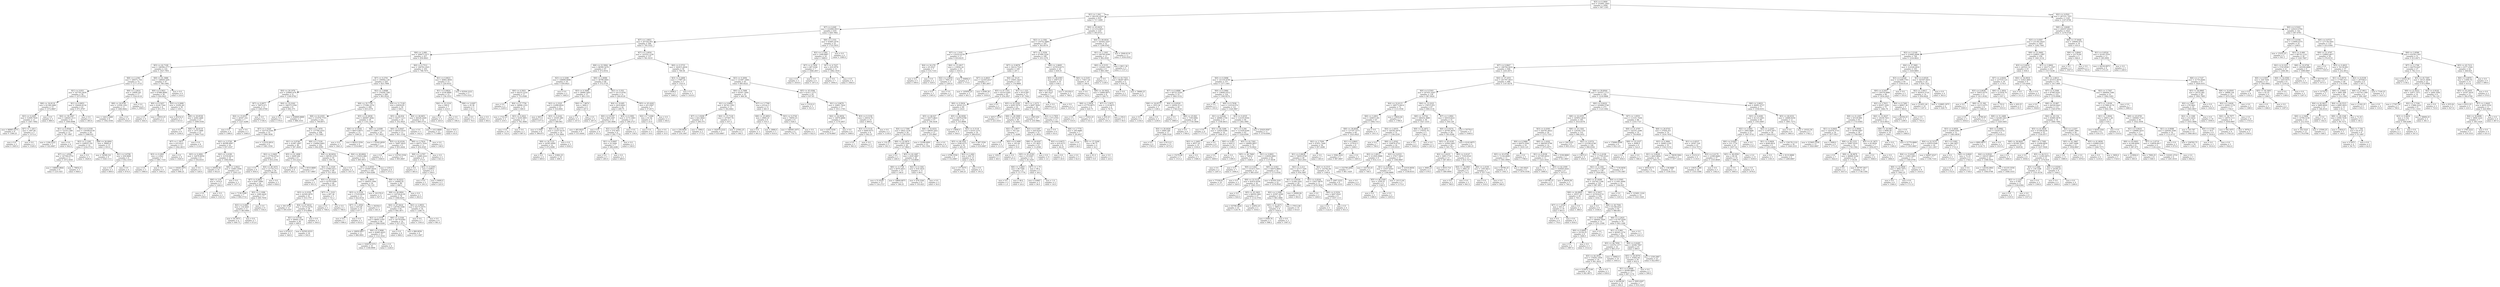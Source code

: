 digraph Tree {
node [shape=box] ;
0 [label="X[3] <= 0.3809\nmse = 332891.2945\nsamples = 2000\nvalue = 997.1305"] ;
1 [label="X[1] <= 1.041\nmse = 262192.4524\nsamples = 835\nvalue = 717.3269"] ;
0 -> 1 [labeldistance=2.5, labelangle=45, headlabel="True"] ;
2 [label="X[7] <= 4.649\nmse = 232966.0915\nsamples = 616\nvalue = 828.7662"] ;
1 -> 2 ;
3 [label="X[7] <= 1.6921\nmse = 207243.951\nsamples = 594\nvalue = 795.5522"] ;
2 -> 3 ;
4 [label="X[6] <= 2.499\nmse = 208473.5571\nsamples = 457\nvalue = 859.8643"] ;
3 -> 4 ;
5 [label="X[5] <= 42.7109\nmse = 196584.2777\nsamples = 122\nvalue = 1027.7951"] ;
4 -> 5 ;
6 [label="X[6] <= 2.2391\nmse = 168371.754\nsamples = 75\nvalue = 1177.3733"] ;
5 -> 6 ;
7 [label="X[1] <= 0.833\nmse = 167793.3639\nsamples = 58\nvalue = 1075.6552"] ;
6 -> 7 ;
8 [label="X[8] <= 34.8119\nmse = 81188.2489\nsamples = 15\nvalue = 1372.8667"] ;
7 -> 8 ;
9 [label="X[3] <= 0.2295\nmse = 51600.7929\nsamples = 13\nvalue = 1447.7692"] ;
8 -> 9 ;
10 [label="mse = 66885.4375\nsamples = 8\nvalue = 1369.25"] ;
9 -> 10 ;
11 [label="X[7] <= 1.1811\nmse = 1497.84\nsamples = 5\nvalue = 1573.4"] ;
9 -> 11 ;
12 [label="mse = 0.0\nsamples = 3\nvalue = 1605.0"] ;
11 -> 12 ;
13 [label="mse = 0.0\nsamples = 2\nvalue = 1526.0"] ;
11 -> 13 ;
14 [label="mse = 0.0\nsamples = 2\nvalue = 886.0"] ;
8 -> 14 ;
15 [label="X[1] <= 0.9953\nmse = 156440.8134\nsamples = 43\nvalue = 971.9767"] ;
7 -> 15 ;
16 [label="X[4] <= 39.1947\nmse = 146445.3111\nsamples = 41\nvalue = 1000.6098"] ;
15 -> 16 ;
17 [label="X[1] <= 0.9546\nmse = 72216.1389\nsamples = 12\nvalue = 787.1667"] ;
16 -> 17 ;
18 [label="mse = 1184.2222\nsamples = 3\nvalue = 322.6667"] ;
17 -> 18 ;
19 [label="mse = 0.0\nsamples = 9\nvalue = 942.0"] ;
17 -> 19 ;
20 [label="X[3] <= 0.2339\nmse = 150508.6159\nsamples = 29\nvalue = 1088.931"] ;
16 -> 20 ;
21 [label="X[2] <= 2.1282\nmse = 228025.102\nsamples = 14\nvalue = 1234.5714"] ;
20 -> 21 ;
22 [label="X[7] <= 1.4504\nmse = 167564.9752\nsamples = 11\nvalue = 1072.4545"] ;
21 -> 22 ;
23 [label="mse = 108693.9844\nsamples = 8\nvalue = 1231.625"] ;
22 -> 23 ;
24 [label="mse = 76832.0\nsamples = 3\nvalue = 648.0"] ;
22 -> 24 ;
25 [label="mse = 0.0\nsamples = 3\nvalue = 1829.0"] ;
21 -> 25 ;
26 [label="X[8] <= 26.0904\nmse = 39885.6\nsamples = 15\nvalue = 953.0"] ;
20 -> 26 ;
27 [label="mse = 54590.321\nsamples = 9\nvalue = 1020.1111"] ;
26 -> 27 ;
28 [label="X[1] <= 0.8798\nmse = 938.8889\nsamples = 6\nvalue = 852.3333"] ;
26 -> 28 ;
29 [label="mse = 0.0\nsamples = 2\nvalue = 809.0"] ;
28 -> 29 ;
30 [label="mse = 0.0\nsamples = 4\nvalue = 874.0"] ;
28 -> 30 ;
31 [label="mse = 0.0\nsamples = 2\nvalue = 385.0"] ;
15 -> 31 ;
32 [label="X[6] <= 2.2614\nmse = 14609.301\nsamples = 17\nvalue = 1524.4118"] ;
6 -> 32 ;
33 [label="X[8] <= 24.6783\nmse = 11038.1302\nsamples = 13\nvalue = 1480.8462"] ;
32 -> 33 ;
34 [label="mse = 14412.2469\nsamples = 9\nvalue = 1502.5556"] ;
33 -> 34 ;
35 [label="mse = 0.0\nsamples = 4\nvalue = 1432.0"] ;
33 -> 35 ;
36 [label="mse = 0.0\nsamples = 4\nvalue = 1666.0"] ;
32 -> 36 ;
37 [label="X[8] <= 41.3686\nmse = 148929.3291\nsamples = 47\nvalue = 789.1064"] ;
5 -> 37 ;
38 [label="X[0] <= 0.5821\nmse = 87986.8698\nsamples = 38\nvalue = 924.8421"] ;
37 -> 38 ;
39 [label="X[0] <= 0.5457\nmse = 9140.7344\nsamples = 8\nvalue = 451.375"] ;
38 -> 39 ;
40 [label="mse = 0.0\nsamples = 6\nvalue = 444.0"] ;
39 -> 40 ;
41 [label="mse = 35910.25\nsamples = 2\nvalue = 473.5"] ;
39 -> 41 ;
42 [label="X[3] <= 0.2699\nmse = 33292.49\nsamples = 30\nvalue = 1051.1"] ;
38 -> 42 ;
43 [label="mse = 83232.0\nsamples = 3\nvalue = 615.0"] ;
42 -> 43 ;
44 [label="X[8] <= 20.8538\nmse = 4264.2469\nsamples = 27\nvalue = 1099.5556"] ;
42 -> 44 ;
45 [label="mse = 0.0\nsamples = 6\nvalue = 1204.0"] ;
44 -> 45 ;
46 [label="X[8] <= 34.8119\nmse = 1475.3469\nsamples = 21\nvalue = 1069.7143"] ;
44 -> 46 ;
47 [label="X[7] <= 1.3971\nmse = 433.6331\nsamples = 13\nvalue = 1042.4615"] ;
46 -> 47 ;
48 [label="X[3] <= 0.2901\nmse = 2.2041\nsamples = 7\nvalue = 1061.7143"] ;
47 -> 48 ;
49 [label="mse = 0.0\nsamples = 3\nvalue = 1060.0"] ;
48 -> 49 ;
50 [label="mse = 0.0\nsamples = 4\nvalue = 1063.0"] ;
48 -> 50 ;
51 [label="mse = 0.0\nsamples = 6\nvalue = 1020.0"] ;
47 -> 51 ;
52 [label="mse = 0.0\nsamples = 8\nvalue = 1114.0"] ;
46 -> 52 ;
53 [label="mse = 0.0\nsamples = 9\nvalue = 216.0"] ;
37 -> 53 ;
54 [label="X[0] <= 0.7512\nmse = 198793.1025\nsamples = 335\nvalue = 798.7075"] ;
4 -> 54 ;
55 [label="X[7] <= 0.2761\nmse = 190002.128\nsamples = 320\nvalue = 825.7906"] ;
54 -> 55 ;
56 [label="X[4] <= 29.1976\nmse = 259963.678\nsamples = 21\nvalue = 1169.4762"] ;
55 -> 56 ;
57 [label="X[7] <= 0.0877\nmse = 78972.071\nsamples = 13\nvalue = 1463.0769"] ;
56 -> 57 ;
58 [label="X[4] <= 15.9337\nmse = 26347.102\nsamples = 7\nvalue = 1227.4286"] ;
57 -> 58 ;
59 [label="mse = 0.0\nsamples = 4\nvalue = 1368.0"] ;
58 -> 59 ;
60 [label="mse = 0.0\nsamples = 3\nvalue = 1040.0"] ;
58 -> 60 ;
61 [label="mse = 0.0\nsamples = 6\nvalue = 1738.0"] ;
57 -> 61 ;
62 [label="X[4] <= 33.2242\nmse = 186372.2344\nsamples = 8\nvalue = 692.375"] ;
56 -> 62 ;
63 [label="mse = 0.0\nsamples = 5\nvalue = 576.0"] ;
62 -> 63 ;
64 [label="mse = 436800.8889\nsamples = 3\nvalue = 886.3333"] ;
62 -> 64 ;
65 [label="X[2] <= 3.6096\nmse = 176209.7385\nsamples = 299\nvalue = 801.6522"] ;
55 -> 65 ;
66 [label="X[8] <= 35.7759\nmse = 175380.3374\nsamples = 269\nvalue = 835.2379"] ;
65 -> 66 ;
67 [label="X[8] <= 22.4355\nmse = 151078.7755\nsamples = 241\nvalue = 799.6971"] ;
66 -> 67 ;
68 [label="X[7] <= 1.5229\nmse = 143716.5344\nsamples = 33\nvalue = 1080.3636"] ;
67 -> 68 ;
69 [label="X[2] <= 2.2728\nmse = 80598.9097\nsamples = 24\nvalue = 937.4167"] ;
68 -> 69 ;
70 [label="X[3] <= 0.2692\nmse = 32678.8056\nsamples = 6\nvalue = 554.8333"] ;
69 -> 70 ;
71 [label="mse = 10428.1875\nsamples = 4\nvalue = 668.25"] ;
70 -> 71 ;
72 [label="mse = 0.0\nsamples = 2\nvalue = 328.0"] ;
70 -> 72 ;
73 [label="X[2] <= 2.4108\nmse = 31518.9414\nsamples = 18\nvalue = 1064.9444"] ;
69 -> 73 ;
74 [label="mse = 20050.56\nsamples = 10\nvalue = 952.8"] ;
73 -> 74 ;
75 [label="X[6] <= 2.9421\nmse = 10483.3594\nsamples = 8\nvalue = 1205.125"] ;
73 -> 75 ;
76 [label="X[6] <= 2.81\nmse = 1014.0\nsamples = 5\nvalue = 1282.0"] ;
75 -> 76 ;
77 [label="mse = 0.0\nsamples = 3\nvalue = 1256.0"] ;
76 -> 77 ;
78 [label="mse = 0.0\nsamples = 2\nvalue = 1321.0"] ;
76 -> 78 ;
79 [label="mse = 0.0\nsamples = 3\nvalue = 1077.0"] ;
75 -> 79 ;
80 [label="mse = 112232.6914\nsamples = 9\nvalue = 1461.5556"] ;
68 -> 80 ;
81 [label="X[2] <= 2.1879\nmse = 137766.2553\nsamples = 208\nvalue = 755.1683"] ;
67 -> 81 ;
82 [label="X[1] <= 0.9746\nmse = 41997.2897\nsamples = 46\nvalue = 587.2826"] ;
81 -> 82 ;
83 [label="X[2] <= 2.0405\nmse = 27704.8722\nsamples = 37\nvalue = 653.2162"] ;
82 -> 83 ;
84 [label="mse = 0.0\nsamples = 8\nvalue = 850.0"] ;
83 -> 84 ;
85 [label="X[4] <= 49.3474\nmse = 21718.2711\nsamples = 29\nvalue = 598.931"] ;
83 -> 85 ;
86 [label="X[7] <= 0.4823\nmse = 9347.2066\nsamples = 24\nvalue = 544.9583"] ;
85 -> 86 ;
87 [label="mse = 7136.5306\nsamples = 7\nvalue = 664.5714"] ;
86 -> 87 ;
88 [label="X[2] <= 2.1098\nmse = 1940.4429\nsamples = 17\nvalue = 495.7059"] ;
86 -> 88 ;
89 [label="X[3] <= 0.2687\nmse = 134.2645\nsamples = 11\nvalue = 463.9091"] ;
88 -> 89 ;
90 [label="mse = 54.1875\nsamples = 4\nvalue = 449.75"] ;
89 -> 90 ;
91 [label="mse = 0.0\nsamples = 7\nvalue = 472.0"] ;
89 -> 91 ;
92 [label="mse = 0.0\nsamples = 6\nvalue = 554.0"] ;
88 -> 92 ;
93 [label="mse = 0.0\nsamples = 5\nvalue = 858.0"] ;
85 -> 93 ;
94 [label="X[5] <= 41.2696\nmse = 9409.284\nsamples = 9\nvalue = 316.2222"] ;
82 -> 94 ;
95 [label="mse = 1640.25\nsamples = 6\nvalue = 265.5"] ;
94 -> 95 ;
96 [label="mse = 9510.8889\nsamples = 3\nvalue = 417.6667"] ;
94 -> 96 ;
97 [label="X[6] <= 2.7239\nmse = 154684.0483\nsamples = 162\nvalue = 802.8395"] ;
81 -> 97 ;
98 [label="X[4] <= 48.8454\nmse = 89538.1476\nsamples = 50\nvalue = 594.18"] ;
97 -> 98 ;
99 [label="X[2] <= 2.3329\nmse = 47862.6211\nsamples = 48\nvalue = 551.5625"] ;
98 -> 99 ;
100 [label="mse = 0.0\nsamples = 2\nvalue = 951.0"] ;
99 -> 100 ;
101 [label="X[5] <= 42.6104\nmse = 42705.0269\nsamples = 46\nvalue = 534.1957"] ;
99 -> 101 ;
102 [label="X[3] <= 0.2339\nmse = 42504.2879\nsamples = 41\nvalue = 510.1707"] ;
101 -> 102 ;
103 [label="mse = 301.0764\nsamples = 12\nvalue = 595.4167"] ;
102 -> 103 ;
104 [label="X[4] <= 47.6416\nmse = 55716.4376\nsamples = 29\nvalue = 474.8966"] ;
102 -> 104 ;
105 [label="X[1] <= 0.9746\nmse = 59940.1538\nsamples = 26\nvalue = 490.0"] ;
104 -> 105 ;
106 [label="mse = 6724.0\nsamples = 2\nvalue = 346.0"] ;
105 -> 106 ;
107 [label="mse = 62502.8333\nsamples = 24\nvalue = 502.0"] ;
105 -> 107 ;
108 [label="mse = 0.0\nsamples = 3\nvalue = 344.0"] ;
104 -> 108 ;
109 [label="X[7] <= 1.3101\nmse = 807.36\nsamples = 5\nvalue = 731.2"] ;
101 -> 109 ;
110 [label="mse = 0.0\nsamples = 3\nvalue = 708.0"] ;
109 -> 110 ;
111 [label="mse = 0.0\nsamples = 2\nvalue = 766.0"] ;
109 -> 111 ;
112 [label="mse = 0.0\nsamples = 2\nvalue = 1617.0"] ;
98 -> 112 ;
113 [label="X[4] <= 49.6604\nmse = 155652.866\nsamples = 112\nvalue = 895.9911"] ;
97 -> 113 ;
114 [label="X[1] <= 0.9505\nmse = 145087.6434\nsamples = 104\nvalue = 936.0288"] ;
113 -> 114 ;
115 [label="X[2] <= 2.9933\nmse = 106455.1094\nsamples = 24\nvalue = 762.125"] ;
114 -> 115 ;
116 [label="X[3] <= 0.2339\nmse = 17519.0059\nsamples = 13\nvalue = 622.6154"] ;
115 -> 116 ;
117 [label="X[7] <= 1.4504\nmse = 833.49\nsamples = 10\nvalue = 677.1"] ;
116 -> 117 ;
118 [label="mse = 0.0\nsamples = 7\nvalue = 696.0"] ;
117 -> 118 ;
119 [label="mse = 0.0\nsamples = 3\nvalue = 633.0"] ;
117 -> 119 ;
120 [label="mse = 30258.0\nsamples = 3\nvalue = 441.0"] ;
116 -> 120 ;
121 [label="mse = 161376.0\nsamples = 11\nvalue = 927.0"] ;
115 -> 121 ;
122 [label="X[8] <= 30.6222\nmse = 144882.81\nsamples = 80\nvalue = 988.2"] ;
114 -> 122 ;
123 [label="X[8] <= 26.0904\nmse = 134728.8139\nsamples = 78\nvalue = 1006.8205"] ;
122 -> 123 ;
124 [label="X[4] <= 47.6416\nmse = 126708.5598\nsamples = 62\nvalue = 944.3871"] ;
123 -> 124 ;
125 [label="X[2] <= 2.3378\nmse = 88001.4787\nsamples = 48\nvalue = 1066.0208"] ;
124 -> 125 ;
126 [label="mse = 26850.9917\nsamples = 11\nvalue = 880.9091"] ;
125 -> 126 ;
127 [label="X[0] <= 0.5698\nmse = 92965.4025\nsamples = 37\nvalue = 1121.0541"] ;
125 -> 127 ;
128 [label="mse = 102679.5372\nsamples = 33\nvalue = 1108.0909"] ;
127 -> 128 ;
129 [label="mse = 0.0\nsamples = 4\nvalue = 1228.0"] ;
127 -> 129 ;
130 [label="X[6] <= 3.2164\nmse = 34779.6582\nsamples = 14\nvalue = 527.3571"] ;
124 -> 130 ;
131 [label="mse = 0.0\nsamples = 8\nvalue = 688.0"] ;
130 -> 131 ;
132 [label="mse = 866.8056\nsamples = 6\nvalue = 313.1667"] ;
130 -> 132 ;
133 [label="X[2] <= 2.9933\nmse = 92172.9375\nsamples = 16\nvalue = 1248.75"] ;
123 -> 133 ;
134 [label="mse = 0.0\nsamples = 7\nvalue = 1593.0"] ;
133 -> 134 ;
135 [label="mse = 0.0\nsamples = 9\nvalue = 981.0"] ;
133 -> 135 ;
136 [label="mse = 0.0\nsamples = 2\nvalue = 262.0"] ;
122 -> 136 ;
137 [label="mse = 1250.5\nsamples = 8\nvalue = 375.5"] ;
113 -> 137 ;
138 [label="X[5] <= 41.8936\nmse = 280097.4082\nsamples = 28\nvalue = 1141.1429"] ;
66 -> 138 ;
139 [label="X[4] <= 37.8165\nmse = 86473.6875\nsamples = 12\nvalue = 1599.25"] ;
138 -> 139 ;
140 [label="mse = 0.0\nsamples = 3\nvalue = 1841.0"] ;
139 -> 140 ;
141 [label="mse = 89323.5556\nsamples = 9\nvalue = 1518.6667"] ;
139 -> 141 ;
142 [label="X[6] <= 3.0289\nmse = 149871.1211\nsamples = 16\nvalue = 797.5625"] ;
138 -> 142 ;
143 [label="mse = 170342.6939\nsamples = 7\nvalue = 597.1429"] ;
142 -> 143 ;
144 [label="X[5] <= 42.6104\nmse = 78407.8025\nsamples = 9\nvalue = 953.4444"] ;
142 -> 144 ;
145 [label="mse = 0.0\nsamples = 3\nvalue = 1049.0"] ;
144 -> 145 ;
146 [label="mse = 110763.5556\nsamples = 6\nvalue = 905.6667"] ;
144 -> 146 ;
147 [label="X[4] <= 11.7128\nmse = 82839.65\nsamples = 30\nvalue = 500.5"] ;
65 -> 147 ;
148 [label="X[5] <= 44.834\nmse = 50477.1211\nsamples = 16\nvalue = 352.5625"] ;
147 -> 148 ;
149 [label="X[0] <= 0.6447\nmse = 49533.0533\nsamples = 13\nvalue = 401.1538"] ;
148 -> 149 ;
150 [label="X[6] <= 3.7819\nmse = 40072.7934\nsamples = 11\nvalue = 454.4545"] ;
149 -> 150 ;
151 [label="X[6] <= 3.2767\nmse = 12486.2222\nsamples = 9\nvalue = 373.0"] ;
150 -> 151 ;
152 [label="mse = 0.0\nsamples = 5\nvalue = 465.0"] ;
151 -> 152 ;
153 [label="X[3] <= 0.2295\nmse = 4289.0\nsamples = 4\nvalue = 258.0"] ;
151 -> 153 ;
154 [label="mse = 0.0\nsamples = 2\nvalue = 291.0"] ;
153 -> 154 ;
155 [label="mse = 6400.0\nsamples = 2\nvalue = 225.0"] ;
153 -> 155 ;
156 [label="mse = 0.0\nsamples = 2\nvalue = 821.0"] ;
150 -> 156 ;
157 [label="mse = 0.0\nsamples = 2\nvalue = 108.0"] ;
149 -> 157 ;
158 [label="mse = 0.0\nsamples = 3\nvalue = 142.0"] ;
148 -> 158 ;
159 [label="X[4] <= 28.9651\nmse = 66228.2449\nsamples = 14\nvalue = 669.5714"] ;
147 -> 159 ;
160 [label="mse = 1412.8889\nsamples = 12\nvalue = 773.6667"] ;
159 -> 160 ;
161 [label="mse = 16.0\nsamples = 2\nvalue = 45.0"] ;
159 -> 161 ;
162 [label="X[1] <= 0.9623\nmse = 36862.9956\nsamples = 15\nvalue = 220.9333"] ;
54 -> 162 ;
163 [label="X[1] <= 0.8824\nmse = 4336.8889\nsamples = 12\nvalue = 156.3333"] ;
162 -> 163 ;
164 [label="X[4] <= 23.1216\nmse = 490.0\nsamples = 7\nvalue = 210.0"] ;
163 -> 164 ;
165 [label="mse = 0.0\nsamples = 2\nvalue = 245.0"] ;
164 -> 165 ;
166 [label="mse = 0.0\nsamples = 5\nvalue = 196.0"] ;
164 -> 166 ;
167 [label="X[6] <= 3.0287\nmse = 45.36\nsamples = 5\nvalue = 81.2"] ;
163 -> 167 ;
168 [label="mse = 8.0\nsamples = 3\nvalue = 76.0"] ;
167 -> 168 ;
169 [label="mse = 0.0\nsamples = 2\nvalue = 89.0"] ;
167 -> 169 ;
170 [label="mse = 83504.2222\nsamples = 3\nvalue = 479.3333"] ;
162 -> 170 ;
171 [label="X[7] <= 2.4934\nmse = 143322.1236\nsamples = 137\nvalue = 581.0219"] ;
3 -> 171 ;
172 [label="X[8] <= 23.5904\nmse = 88390.5478\nsamples = 87\nvalue = 472.6552"] ;
171 -> 172 ;
173 [label="X[3] <= 0.3298\nmse = 108898.8698\nsamples = 19\nvalue = 830.8421"] ;
172 -> 173 ;
174 [label="X[0] <= 0.5831\nmse = 64233.2318\nsamples = 17\nvalue = 753.0588"] ;
173 -> 174 ;
175 [label="mse = 0.0\nsamples = 2\nvalue = 1226.0"] ;
174 -> 175 ;
176 [label="X[4] <= 27.7756\nmse = 38998.1333\nsamples = 15\nvalue = 690.0"] ;
174 -> 176 ;
177 [label="mse = 1722.25\nsamples = 2\nvalue = 219.5"] ;
176 -> 177 ;
178 [label="X[3] <= 0.2622\nmse = 5436.3905\nsamples = 13\nvalue = 762.3846"] ;
176 -> 178 ;
179 [label="mse = 0.0\nsamples = 10\nvalue = 722.0"] ;
178 -> 179 ;
180 [label="mse = 0.0\nsamples = 3\nvalue = 897.0"] ;
178 -> 180 ;
181 [label="mse = 0.0\nsamples = 2\nvalue = 1492.0"] ;
173 -> 181 ;
182 [label="X[6] <= 2.8086\nmse = 36796.0093\nsamples = 68\nvalue = 372.5735"] ;
172 -> 182 ;
183 [label="X[3] <= 0.3096\nmse = 28984.5493\nsamples = 37\nvalue = 483.1351"] ;
182 -> 183 ;
184 [label="X[2] <= 2.3325\nmse = 21698.6024\nsamples = 33\nvalue = 516.6061"] ;
183 -> 184 ;
185 [label="mse = 845.0\nsamples = 6\nvalue = 677.0"] ;
184 -> 185 ;
186 [label="X[3] <= 0.2242\nmse = 19345.369\nsamples = 27\nvalue = 480.963"] ;
184 -> 186 ;
187 [label="mse = 5.3594\nsamples = 8\nvalue = 396.875"] ;
186 -> 187 ;
188 [label="X[5] <= 44.1172\nmse = 23257.8116\nsamples = 19\nvalue = 516.3684"] ;
186 -> 188 ;
189 [label="X[8] <= 34.1122\nmse = 24393.4949\nsamples = 14\nvalue = 472.9286"] ;
188 -> 189 ;
190 [label="mse = 0.0\nsamples = 4\nvalue = 409.0"] ;
189 -> 190 ;
191 [label="mse = 31862.25\nsamples = 10\nvalue = 498.5"] ;
189 -> 191 ;
192 [label="mse = 0.0\nsamples = 5\nvalue = 638.0"] ;
188 -> 192 ;
193 [label="X[4] <= 7.9674\nmse = 3600.5\nsamples = 4\nvalue = 207.0"] ;
183 -> 193 ;
194 [label="mse = 1.0\nsamples = 2\nvalue = 147.0"] ;
193 -> 194 ;
195 [label="mse = 0.0\nsamples = 2\nvalue = 267.0"] ;
193 -> 195 ;
196 [label="X[2] <= 5.555\nmse = 14115.9792\nsamples = 31\nvalue = 240.6129"] ;
182 -> 196 ;
197 [label="X[4] <= 10.695\nmse = 2619.6042\nsamples = 24\nvalue = 299.75"] ;
196 -> 197 ;
198 [label="X[0] <= 0.6787\nmse = 604.2367\nsamples = 13\nvalue = 326.3846"] ;
197 -> 198 ;
199 [label="mse = 483.8025\nsamples = 9\nvalue = 315.4444"] ;
198 -> 199 ;
200 [label="mse = 0.0\nsamples = 4\nvalue = 351.0"] ;
198 -> 200 ;
201 [label="X[3] <= 0.3091\nmse = 3172.1983\nsamples = 11\nvalue = 268.2727"] ;
197 -> 201 ;
202 [label="X[2] <= 4.1746\nmse = 574.3951\nsamples = 9\nvalue = 292.7778"] ;
201 -> 202 ;
203 [label="X[1] <= 0.8497\nmse = 52.2449\nsamples = 7\nvalue = 280.4286"] ;
202 -> 203 ;
204 [label="mse = 0.0\nsamples = 5\nvalue = 285.0"] ;
203 -> 204 ;
205 [label="mse = 0.0\nsamples = 2\nvalue = 269.0"] ;
203 -> 205 ;
206 [label="mse = 0.0\nsamples = 2\nvalue = 336.0"] ;
202 -> 206 ;
207 [label="mse = 0.0\nsamples = 2\nvalue = 158.0"] ;
201 -> 207 ;
208 [label="X[5] <= 45.4263\nmse = 431.8367\nsamples = 7\nvalue = 37.8571"] ;
196 -> 208 ;
209 [label="X[2] <= 7.2266\nmse = 61.44\nsamples = 5\nvalue = 25.4"] ;
208 -> 209 ;
210 [label="mse = 0.0\nsamples = 3\nvalue = 19.0"] ;
209 -> 210 ;
211 [label="mse = 0.0\nsamples = 2\nvalue = 35.0"] ;
209 -> 211 ;
212 [label="mse = 0.0\nsamples = 2\nvalue = 69.0"] ;
208 -> 212 ;
213 [label="X[0] <= 0.5733\nmse = 182915.4836\nsamples = 50\nvalue = 769.58"] ;
171 -> 213 ;
214 [label="X[3] <= 0.2666\nmse = 17987.44\nsamples = 5\nvalue = 1523.4"] ;
213 -> 214 ;
215 [label="mse = 4096.0\nsamples = 2\nvalue = 1680.0"] ;
214 -> 215 ;
216 [label="mse = 0.0\nsamples = 3\nvalue = 1419.0"] ;
214 -> 216 ;
217 [label="X[3] <= 0.3094\nmse = 131087.1684\nsamples = 45\nvalue = 685.8222"] ;
213 -> 217 ;
218 [label="X[0] <= 0.7488\nmse = 95507.1904\nsamples = 25\nvalue = 484.36"] ;
217 -> 218 ;
219 [label="X[1] <= 0.8682\nmse = 56742.1302\nsamples = 13\nvalue = 302.8462"] ;
218 -> 219 ;
220 [label="X[7] <= 3.9206\nmse = 822.4844\nsamples = 8\nvalue = 206.375"] ;
219 -> 220 ;
221 [label="mse = 256.8056\nsamples = 6\nvalue = 216.1667"] ;
220 -> 221 ;
222 [label="mse = 1369.0\nsamples = 2\nvalue = 177.0"] ;
220 -> 222 ;
223 [label="X[4] <= 15.7129\nmse = 107497.76\nsamples = 5\nvalue = 457.2"] ;
219 -> 223 ;
224 [label="mse = 162070.2222\nsamples = 3\nvalue = 433.6667"] ;
223 -> 224 ;
225 [label="mse = 23562.25\nsamples = 2\nvalue = 492.5"] ;
223 -> 225 ;
226 [label="X[7] <= 3.7769\nmse = 63142.5\nsamples = 12\nvalue = 681.0"] ;
218 -> 226 ;
227 [label="X[8] <= 25.4852\nmse = 6994.25\nsamples = 6\nvalue = 535.5"] ;
226 -> 227 ;
228 [label="mse = 0.0\nsamples = 3\nvalue = 461.0"] ;
227 -> 228 ;
229 [label="mse = 2888.0\nsamples = 3\nvalue = 610.0"] ;
227 -> 229 ;
230 [label="X[3] <= 0.2728\nmse = 76950.25\nsamples = 6\nvalue = 826.5"] ;
226 -> 230 ;
231 [label="mse = 108585.1875\nsamples = 4\nvalue = 778.75"] ;
230 -> 231 ;
232 [label="mse = 0.0\nsamples = 2\nvalue = 922.0"] ;
230 -> 232 ;
233 [label="X[5] <= 45.4384\nmse = 61411.1275\nsamples = 20\nvalue = 937.65"] ;
217 -> 233 ;
234 [label="mse = 13122.0\nsamples = 3\nvalue = 521.0"] ;
233 -> 234 ;
235 [label="X[1] <= 0.8679\nmse = 33891.7924\nsamples = 17\nvalue = 1011.1765"] ;
233 -> 235 ;
236 [label="X[4] <= 42.8054\nmse = 10676.4898\nsamples = 7\nvalue = 1170.2857"] ;
235 -> 236 ;
237 [label="mse = 4355.5556\nsamples = 3\nvalue = 1278.6667"] ;
236 -> 237 ;
238 [label="mse = 0.0\nsamples = 4\nvalue = 1089.0"] ;
236 -> 238 ;
239 [label="X[3] <= 0.3156\nmse = 20016.76\nsamples = 10\nvalue = 899.8"] ;
235 -> 239 ;
240 [label="X[3] <= 0.3118\nmse = 8460.9375\nsamples = 8\nvalue = 842.25"] ;
239 -> 240 ;
241 [label="mse = 0.0\nsamples = 3\nvalue = 961.0"] ;
240 -> 241 ;
242 [label="mse = 0.0\nsamples = 5\nvalue = 771.0"] ;
240 -> 242 ;
243 [label="mse = 0.0\nsamples = 2\nvalue = 1130.0"] ;
239 -> 243 ;
244 [label="X[6] <= 2.532\nmse = 93465.2479\nsamples = 22\nvalue = 1725.5455"] ;
2 -> 244 ;
245 [label="X[2] <= 2.1282\nmse = 1049.6667\nsamples = 18\nvalue = 1869.0"] ;
244 -> 245 ;
246 [label="X[7] <= 4.7459\nmse = 687.9184\nsamples = 7\nvalue = 1848.2857"] ;
245 -> 246 ;
247 [label="mse = 0.0\nsamples = 3\nvalue = 1818.0"] ;
246 -> 247 ;
248 [label="mse = 0.0\nsamples = 4\nvalue = 1871.0"] ;
246 -> 248 ;
249 [label="X[7] <= 4.7227\nmse = 833.0579\nsamples = 11\nvalue = 1882.1818"] ;
245 -> 249 ;
250 [label="mse = 0.0\nsamples = 7\nvalue = 1904.0"] ;
249 -> 250 ;
251 [label="mse = 0.0\nsamples = 4\nvalue = 1844.0"] ;
249 -> 251 ;
252 [label="mse = 0.0\nsamples = 4\nvalue = 1080.0"] ;
244 -> 252 ;
253 [label="X[4] <= 43.6432\nmse = 211214.8421\nsamples = 219\nvalue = 403.8721"] ;
1 -> 253 ;
254 [label="X[2] <= 2.1582\nmse = 116752.5889\nsamples = 197\nvalue = 303.8579"] ;
253 -> 254 ;
255 [label="X[7] <= 1.3101\nmse = 135222.6159\nsamples = 17\nvalue = 819.8235"] ;
254 -> 255 ;
256 [label="X[4] <= 24.278\nmse = 81.6327\nsamples = 7\nvalue = 514.7143"] ;
255 -> 256 ;
257 [label="mse = 0.0\nsamples = 5\nvalue = 509.0"] ;
256 -> 257 ;
258 [label="mse = 0.0\nsamples = 2\nvalue = 529.0"] ;
256 -> 258 ;
259 [label="X[4] <= 15.2817\nmse = 119042.24\nsamples = 10\nvalue = 1033.4"] ;
255 -> 259 ;
260 [label="X[2] <= 2.0859\nmse = 7604.16\nsamples = 5\nvalue = 1293.8"] ;
259 -> 260 ;
261 [label="mse = 0.0\nsamples = 3\nvalue = 1365.0"] ;
260 -> 261 ;
262 [label="mse = 0.0\nsamples = 2\nvalue = 1187.0"] ;
260 -> 262 ;
263 [label="mse = 94864.0\nsamples = 5\nvalue = 773.0"] ;
259 -> 263 ;
264 [label="X[7] <= 2.3558\nmse = 87490.5226\nsamples = 180\nvalue = 255.1278"] ;
254 -> 264 ;
265 [label="X[7] <= 0.9678\nmse = 59214.7525\nsamples = 160\nvalue = 207.1"] ;
264 -> 265 ;
266 [label="X[7] <= 0.4825\nmse = 122303.6327\nsamples = 7\nvalue = 865.2857"] ;
265 -> 266 ;
267 [label="mse = 105950.25\nsamples = 2\nvalue = 401.5"] ;
266 -> 267 ;
268 [label="mse = 8390.56\nsamples = 5\nvalue = 1050.8"] ;
266 -> 268 ;
269 [label="X[4] <= 19.25\nmse = 35601.5423\nsamples = 153\nvalue = 176.9869"] ;
265 -> 269 ;
270 [label="X[5] <= 47.1351\nmse = 45310.4265\nsamples = 82\nvalue = 254.2927"] ;
269 -> 270 ;
271 [label="X[0] <= 0.5634\nmse = 30543.315\nsamples = 80\nvalue = 234.6"] ;
270 -> 271 ;
272 [label="X[5] <= 46.027\nmse = 30475.8621\nsamples = 57\nvalue = 194.5439"] ;
271 -> 272 ;
273 [label="X[4] <= 5.7399\nmse = 6822.3156\nsamples = 30\nvalue = 139.5333"] ;
272 -> 273 ;
274 [label="mse = 132.25\nsamples = 2\nvalue = 301.5"] ;
273 -> 274 ;
275 [label="X[8] <= 22.0874\nmse = 5292.5344\nsamples = 28\nvalue = 127.9643"] ;
273 -> 275 ;
276 [label="mse = 0.0\nsamples = 2\nvalue = 246.0"] ;
275 -> 276 ;
277 [label="X[5] <= 42.2487\nmse = 4545.4867\nsamples = 26\nvalue = 118.8846"] ;
275 -> 277 ;
278 [label="X[6] <= 3.1739\nmse = 6070.2933\nsamples = 15\nvalue = 140.8"] ;
277 -> 278 ;
279 [label="mse = 51.6529\nsamples = 11\nvalue = 124.2727"] ;
278 -> 279 ;
280 [label="mse = 19804.6875\nsamples = 4\nvalue = 186.25"] ;
278 -> 280 ;
281 [label="X[2] <= 4.1344\nmse = 918.1818\nsamples = 11\nvalue = 89.0"] ;
277 -> 281 ;
282 [label="mse = 478.2344\nsamples = 8\nvalue = 103.625"] ;
281 -> 282 ;
283 [label="mse = 0.0\nsamples = 3\nvalue = 50.0"] ;
281 -> 283 ;
284 [label="X[8] <= 33.6251\nmse = 49659.1852\nsamples = 27\nvalue = 255.6667"] ;
272 -> 284 ;
285 [label="mse = 31046.8091\nsamples = 23\nvalue = 192.1304"] ;
284 -> 285 ;
286 [label="mse = 0.0\nsamples = 4\nvalue = 621.0"] ;
284 -> 286 ;
287 [label="X[5] <= 44.0058\nmse = 16879.6786\nsamples = 23\nvalue = 333.8696"] ;
271 -> 287 ;
288 [label="mse = 13606.0\nsamples = 4\nvalue = 544.0"] ;
287 -> 288 ;
289 [label="X[3] <= 0.3118\nmse = 6316.1274\nsamples = 19\nvalue = 289.6316"] ;
287 -> 289 ;
290 [label="X[5] <= 46.3501\nmse = 3548.4375\nsamples = 16\nvalue = 265.25"] ;
289 -> 290 ;
291 [label="mse = 4780.5556\nsamples = 6\nvalue = 312.6667"] ;
290 -> 291 ;
292 [label="X[2] <= 2.464\nmse = 650.76\nsamples = 10\nvalue = 236.8"] ;
290 -> 292 ;
293 [label="mse = 157.9375\nsamples = 8\nvalue = 248.25"] ;
292 -> 293 ;
294 [label="mse = 0.0\nsamples = 2\nvalue = 191.0"] ;
292 -> 294 ;
295 [label="mse = 997.5556\nsamples = 3\nvalue = 419.6667"] ;
289 -> 295 ;
296 [label="mse = 0.0\nsamples = 2\nvalue = 1042.0"] ;
270 -> 296 ;
297 [label="X[1] <= 1.223\nmse = 9514.997\nsamples = 71\nvalue = 87.7042"] ;
269 -> 297 ;
298 [label="X[5] <= 43.2358\nmse = 6263.3076\nsamples = 41\nvalue = 45.0976"] ;
297 -> 298 ;
299 [label="mse = 40517.5556\nsamples = 3\nvalue = 223.3333"] ;
298 -> 299 ;
300 [label="X[8] <= 28.3069\nmse = 853.0256\nsamples = 38\nvalue = 31.0263"] ;
298 -> 300 ;
301 [label="X[2] <= 3.9877\nmse = 743.102\nsamples = 7\nvalue = 71.4286"] ;
300 -> 301 ;
302 [label="mse = 0.0\nsamples = 2\nvalue = 111.0"] ;
301 -> 302 ;
303 [label="X[2] <= 6.3489\nmse = 163.44\nsamples = 5\nvalue = 55.6"] ;
301 -> 303 ;
304 [label="mse = 128.0\nsamples = 3\nvalue = 48.0"] ;
303 -> 304 ;
305 [label="mse = 0.0\nsamples = 2\nvalue = 67.0"] ;
303 -> 305 ;
306 [label="X[3] <= 0.3387\nmse = 426.0229\nsamples = 31\nvalue = 21.9032"] ;
300 -> 306 ;
307 [label="X[8] <= 34.6347\nmse = 151.4631\nsamples = 23\nvalue = 13.4348"] ;
306 -> 307 ;
308 [label="X[5] <= 45.2538\nmse = 133.8367\nsamples = 14\nvalue = 20.1429"] ;
307 -> 308 ;
309 [label="X[6] <= 3.2843\nmse = 99.7284\nsamples = 9\nvalue = 15.7778"] ;
308 -> 309 ;
310 [label="mse = 0.0\nsamples = 2\nvalue = 1.0"] ;
309 -> 310 ;
311 [label="mse = 48.0\nsamples = 7\nvalue = 20.0"] ;
309 -> 311 ;
312 [label="X[7] <= 1.75\nmse = 99.2\nsamples = 5\nvalue = 28.0"] ;
308 -> 312 ;
313 [label="mse = 4.6667\nsamples = 3\nvalue = 36.0"] ;
312 -> 313 ;
314 [label="mse = 1.0\nsamples = 2\nvalue = 16.0"] ;
312 -> 314 ;
315 [label="mse = 0.0\nsamples = 9\nvalue = 3.0"] ;
307 -> 315 ;
316 [label="X[2] <= 6.9075\nmse = 416.4375\nsamples = 8\nvalue = 46.25"] ;
306 -> 316 ;
317 [label="mse = 8.0\nsamples = 3\nvalue = 20.0"] ;
316 -> 317 ;
318 [label="mse = 0.0\nsamples = 5\nvalue = 62.0"] ;
316 -> 318 ;
319 [label="X[1] <= 1.2273\nmse = 8087.3956\nsamples = 30\nvalue = 145.9333"] ;
297 -> 319 ;
320 [label="mse = 2083.654\nsamples = 17\nvalue = 216.5882"] ;
319 -> 320 ;
321 [label="X[2] <= 3.7855\nmse = 873.4793\nsamples = 13\nvalue = 53.5385"] ;
319 -> 321 ;
322 [label="mse = 0.0\nsamples = 6\nvalue = 83.0"] ;
321 -> 322 ;
323 [label="X[6] <= 2.7776\nmse = 240.4898\nsamples = 7\nvalue = 28.2857"] ;
321 -> 323 ;
324 [label="mse = 0.0\nsamples = 3\nvalue = 44.0"] ;
323 -> 324 ;
325 [label="X[4] <= 37.5208\nmse = 96.75\nsamples = 4\nvalue = 16.5"] ;
323 -> 325 ;
326 [label="mse = 81.0\nsamples = 2\nvalue = 9.0"] ;
325 -> 326 ;
327 [label="mse = 0.0\nsamples = 2\nvalue = 24.0"] ;
325 -> 327 ;
328 [label="X[6] <= 2.8695\nmse = 147616.6275\nsamples = 20\nvalue = 639.35"] ;
264 -> 328 ;
329 [label="X[5] <= 46.0383\nmse = 40673.61\nsamples = 10\nvalue = 938.3"] ;
328 -> 329 ;
330 [label="X[0] <= 0.5972\nmse = 881.6327\nsamples = 7\nvalue = 1002.7143"] ;
329 -> 330 ;
331 [label="mse = 0.0\nsamples = 4\nvalue = 977.0"] ;
330 -> 331 ;
332 [label="mse = 0.0\nsamples = 3\nvalue = 1037.0"] ;
330 -> 332 ;
333 [label="mse = 101250.0\nsamples = 3\nvalue = 788.0"] ;
329 -> 333 ;
334 [label="X[0] <= 0.5183\nmse = 75817.44\nsamples = 10\nvalue = 340.4"] ;
328 -> 334 ;
335 [label="mse = 0.0\nsamples = 2\nvalue = 703.0"] ;
334 -> 335 ;
336 [label="X[8] <= 30.5832\nmse = 53684.6875\nsamples = 8\nvalue = 249.75"] ;
334 -> 336 ;
337 [label="X[6] <= 3.5634\nmse = 47776.6875\nsamples = 4\nvalue = 420.75"] ;
336 -> 337 ;
338 [label="mse = 0.0\nsamples = 2\nvalue = 310.0"] ;
337 -> 338 ;
339 [label="mse = 71022.25\nsamples = 2\nvalue = 531.5"] ;
337 -> 339 ;
340 [label="X[7] <= 3.3675\nmse = 1110.6875\nsamples = 4\nvalue = 78.75"] ;
336 -> 340 ;
341 [label="mse = 930.25\nsamples = 2\nvalue = 101.5"] ;
340 -> 341 ;
342 [label="mse = 256.0\nsamples = 2\nvalue = 56.0"] ;
340 -> 342 ;
343 [label="X[4] <= 49.0034\nmse = 165442.5207\nsamples = 22\nvalue = 1299.4545"] ;
253 -> 343 ;
344 [label="X[1] <= 1.1263\nmse = 100700.4298\nsamples = 11\nvalue = 962.4545"] ;
343 -> 344 ;
345 [label="X[0] <= 0.5155\nmse = 119249.1389\nsamples = 6\nvalue = 800.1667"] ;
344 -> 345 ;
346 [label="mse = 0.0\nsamples = 2\nvalue = 1128.0"] ;
345 -> 346 ;
347 [label="X[5] <= 43.7323\nmse = 98267.6875\nsamples = 4\nvalue = 636.25"] ;
345 -> 347 ;
348 [label="mse = 0.0\nsamples = 2\nvalue = 879.0"] ;
347 -> 348 ;
349 [label="mse = 78680.25\nsamples = 2\nvalue = 393.5"] ;
347 -> 349 ;
350 [label="mse = 8911.36\nsamples = 5\nvalue = 1157.2"] ;
344 -> 350 ;
351 [label="mse = 3046.6116\nsamples = 11\nvalue = 1636.4545"] ;
343 -> 351 ;
352 [label="X[2] <= 4.0541\nmse = 287231.7451\nsamples = 1165\nvalue = 1197.6764"] ;
0 -> 352 [labeldistance=2.5, labelangle=-45, headlabel="False"] ;
353 [label="X[6] <= 3.8448\nmse = 240257.8322\nsamples = 1023\nvalue = 1279.5728"] ;
352 -> 353 ;
354 [label="X[3] <= 0.4587\nmse = 231361.9553\nsamples = 1007\nvalue = 1292.7061"] ;
353 -> 354 ;
355 [label="X[2] <= 3.2149\nmse = 219083.8098\nsamples = 749\nvalue = 1234.6622"] ;
354 -> 355 ;
356 [label="X[7] <= 0.9847\nmse = 196794.0432\nsamples = 646\nvalue = 1203.4071"] ;
355 -> 356 ;
357 [label="X[0] <= 0.5698\nmse = 141335.8785\nsamples = 157\nvalue = 1377.1401"] ;
356 -> 357 ;
358 [label="X[7] <= 0.4898\nmse = 49722.5528\nsamples = 33\nvalue = 1663.5152"] ;
357 -> 358 ;
359 [label="X[8] <= 24.6573\nmse = 1653.36\nsamples = 5\nvalue = 1189.2"] ;
358 -> 359 ;
360 [label="mse = 0.0\nsamples = 3\nvalue = 1156.0"] ;
359 -> 360 ;
361 [label="mse = 0.0\nsamples = 2\nvalue = 1239.0"] ;
359 -> 361 ;
362 [label="X[4] <= 8.9529\nmse = 10958.3112\nsamples = 28\nvalue = 1748.2143"] ;
358 -> 362 ;
363 [label="mse = 0.0\nsamples = 2\nvalue = 1980.0"] ;
362 -> 363 ;
364 [label="X[8] <= 25.943\nmse = 7350.6982\nsamples = 26\nvalue = 1730.3846"] ;
362 -> 364 ;
365 [label="X[4] <= 29.4026\nmse = 8460.346\nsamples = 17\nvalue = 1699.3529"] ;
364 -> 365 ;
366 [label="mse = 0.0\nsamples = 4\nvalue = 1785.0"] ;
365 -> 366 ;
367 [label="mse = 8112.0\nsamples = 13\nvalue = 1673.0"] ;
365 -> 367 ;
368 [label="mse = 0.0\nsamples = 9\nvalue = 1789.0"] ;
364 -> 368 ;
369 [label="X[0] <= 0.5984\nmse = 138083.0512\nsamples = 124\nvalue = 1300.9274"] ;
357 -> 369 ;
370 [label="mse = 0.0\nsamples = 3\nvalue = 193.0"] ;
369 -> 370 ;
371 [label="X[0] <= 0.7638\nmse = 110318.074\nsamples = 121\nvalue = 1328.3967"] ;
369 -> 371 ;
372 [label="X[1] <= 0.8244\nmse = 28986.1756\nsamples = 27\nvalue = 1558.4815"] ;
371 -> 372 ;
373 [label="mse = 0.0\nsamples = 8\nvalue = 1777.0"] ;
372 -> 373 ;
374 [label="X[5] <= 44.3288\nmse = 12620.0388\nsamples = 19\nvalue = 1466.4737"] ;
372 -> 374 ;
375 [label="X[2] <= 2.3492\nmse = 9037.24\nsamples = 10\nvalue = 1550.6"] ;
374 -> 375 ;
376 [label="mse = 15276.96\nsamples = 5\nvalue = 1513.2"] ;
375 -> 376 ;
377 [label="mse = 0.0\nsamples = 5\nvalue = 1588.0"] ;
375 -> 377 ;
378 [label="mse = 0.0\nsamples = 9\nvalue = 1373.0"] ;
374 -> 378 ;
379 [label="X[3] <= 0.4535\nmse = 114105.8304\nsamples = 94\nvalue = 1262.3085"] ;
371 -> 379 ;
380 [label="X[7] <= 0.294\nmse = 111029.6249\nsamples = 83\nvalue = 1220.6506"] ;
379 -> 380 ;
381 [label="X[0] <= 0.821\nmse = 9261.0\nsamples = 10\nvalue = 1546.0"] ;
380 -> 381 ;
382 [label="mse = 0.0\nsamples = 7\nvalue = 1609.0"] ;
381 -> 382 ;
383 [label="mse = 0.0\nsamples = 3\nvalue = 1399.0"] ;
381 -> 383 ;
384 [label="X[5] <= 42.7262\nmse = 108483.8837\nsamples = 73\nvalue = 1176.0822"] ;
380 -> 384 ;
385 [label="X[5] <= 40.7669\nmse = 7406.0\nsamples = 9\nvalue = 1448.0"] ;
384 -> 385 ;
386 [label="mse = 0.0\nsamples = 2\nvalue = 1287.0"] ;
385 -> 386 ;
387 [label="mse = 0.0\nsamples = 7\nvalue = 1494.0"] ;
385 -> 387 ;
388 [label="X[1] <= 0.9001\nmse = 110838.0693\nsamples = 64\nvalue = 1137.8438"] ;
384 -> 388 ;
389 [label="X[0] <= 0.821\nmse = 151415.7431\nsamples = 12\nvalue = 985.4167"] ;
388 -> 389 ;
390 [label="mse = 77339.61\nsamples = 10\nvalue = 1117.3"] ;
389 -> 390 ;
391 [label="mse = 0.0\nsamples = 2\nvalue = 326.0"] ;
389 -> 391 ;
392 [label="X[0] <= 0.821\nmse = 94874.9804\nsamples = 52\nvalue = 1173.0192"] ;
388 -> 392 ;
393 [label="X[8] <= 22.5135\nmse = 83414.9556\nsamples = 30\nvalue = 1095.3333"] ;
392 -> 393 ;
394 [label="mse = 0.0\nsamples = 3\nvalue = 924.0"] ;
393 -> 394 ;
395 [label="X[5] <= 45.3403\nmse = 89059.1962\nsamples = 27\nvalue = 1114.3704"] ;
393 -> 395 ;
396 [label="mse = 93796.5824\nsamples = 25\nvalue = 1120.76"] ;
395 -> 396 ;
397 [label="mse = 22952.25\nsamples = 2\nvalue = 1034.5"] ;
395 -> 397 ;
398 [label="mse = 91050.3161\nsamples = 22\nvalue = 1278.9545"] ;
392 -> 398 ;
399 [label="mse = 25420.9587\nsamples = 11\nvalue = 1576.6364"] ;
379 -> 399 ;
400 [label="X[4] <= 37.2551\nmse = 201797.5915\nsamples = 489\nvalue = 1147.6278"] ;
356 -> 400 ;
401 [label="X[0] <= 0.5303\nmse = 207451.9247\nsamples = 139\nvalue = 967.9424"] ;
400 -> 401 ;
402 [label="X[4] <= 22.6115\nmse = 189173.9414\nsamples = 72\nvalue = 1115.5556"] ;
401 -> 402 ;
403 [label="X[6] <= 3.2831\nmse = 164615.301\nsamples = 67\nvalue = 1064.7313"] ;
402 -> 403 ;
404 [label="X[8] <= 38.6049\nmse = 137187.5273\nsamples = 64\nvalue = 1025.0625"] ;
403 -> 404 ;
405 [label="X[2] <= 2.7509\nmse = 97631.7449\nsamples = 56\nvalue = 957.4286"] ;
404 -> 405 ;
406 [label="X[1] <= 0.8636\nmse = 74830.9788\nsamples = 49\nvalue = 1025.2041"] ;
405 -> 406 ;
407 [label="X[2] <= 2.213\nmse = 32717.7291\nsamples = 39\nvalue = 954.5897"] ;
406 -> 407 ;
408 [label="X[1] <= 0.8556\nmse = 31284.3202\nsamples = 28\nvalue = 905.9643"] ;
407 -> 408 ;
409 [label="X[2] <= 2.1098\nmse = 25597.4599\nsamples = 18\nvalue = 963.3889"] ;
408 -> 409 ;
410 [label="X[5] <= 41.6271\nmse = 3965.5\nsamples = 8\nvalue = 1024.0"] ;
409 -> 410 ;
411 [label="mse = 4569.76\nsamples = 5\nvalue = 998.2"] ;
410 -> 411 ;
412 [label="mse = 0.0\nsamples = 3\nvalue = 1067.0"] ;
410 -> 412 ;
413 [label="mse = 37612.89\nsamples = 10\nvalue = 914.9"] ;
409 -> 413 ;
414 [label="mse = 24900.84\nsamples = 10\nvalue = 802.6"] ;
408 -> 414 ;
415 [label="X[1] <= 0.8244\nmse = 15027.8678\nsamples = 11\nvalue = 1078.3636"] ;
407 -> 415 ;
416 [label="mse = 0.0\nsamples = 2\nvalue = 1264.0"] ;
415 -> 416 ;
417 [label="X[0] <= 0.5254\nmse = 9007.6543\nsamples = 9\nvalue = 1037.1111"] ;
415 -> 417 ;
418 [label="mse = 0.0\nsamples = 5\nvalue = 1122.0"] ;
417 -> 418 ;
419 [label="mse = 0.0\nsamples = 4\nvalue = 931.0"] ;
417 -> 419 ;
420 [label="X[4] <= 9.1515\nmse = 143782.84\nsamples = 10\nvalue = 1300.6"] ;
406 -> 420 ;
421 [label="mse = 2067.2222\nsamples = 6\nvalue = 992.3333"] ;
420 -> 421 ;
422 [label="mse = 0.0\nsamples = 4\nvalue = 1763.0"] ;
420 -> 422 ;
423 [label="mse = 0.0\nsamples = 7\nvalue = 483.0"] ;
405 -> 423 ;
424 [label="X[1] <= 0.9643\nmse = 157914.5\nsamples = 8\nvalue = 1498.5"] ;
404 -> 424 ;
425 [label="mse = 3584.2222\nsamples = 3\nvalue = 987.6667"] ;
424 -> 425 ;
426 [label="mse = 0.0\nsamples = 5\nvalue = 1805.0"] ;
424 -> 426 ;
427 [label="mse = 0.0\nsamples = 3\nvalue = 1911.0"] ;
403 -> 427 ;
428 [label="mse = 19824.64\nsamples = 5\nvalue = 1796.6"] ;
402 -> 428 ;
429 [label="X[4] <= 12.2223\nmse = 178515.051\nsamples = 67\nvalue = 809.3134"] ;
401 -> 429 ;
430 [label="X[6] <= 3.0744\nmse = 186434.3889\nsamples = 36\nvalue = 1027.3333"] ;
429 -> 430 ;
431 [label="X[4] <= 2.0035\nmse = 144182.4974\nsamples = 31\nvalue = 1106.2258"] ;
430 -> 431 ;
432 [label="mse = 0.0\nsamples = 7\nvalue = 799.0"] ;
431 -> 432 ;
433 [label="X[6] <= 2.4542\nmse = 150676.4722\nsamples = 24\nvalue = 1195.8333"] ;
431 -> 433 ;
434 [label="X[2] <= 2.8013\nmse = 211620.0988\nsamples = 9\nvalue = 914.1111"] ;
433 -> 434 ;
435 [label="mse = 232780.4082\nsamples = 7\nvalue = 961.1429"] ;
434 -> 435 ;
436 [label="mse = 102720.25\nsamples = 2\nvalue = 749.5"] ;
434 -> 436 ;
437 [label="X[3] <= 0.4333\nmse = 37917.5822\nsamples = 15\nvalue = 1364.8667"] ;
433 -> 437 ;
438 [label="X[1] <= 0.8599\nmse = 15557.6543\nsamples = 9\nvalue = 1248.8889"] ;
437 -> 438 ;
439 [label="X[5] <= 46.2349\nmse = 2256.25\nsamples = 4\nvalue = 1340.5"] ;
438 -> 439 ;
440 [label="mse = 0.0\nsamples = 2\nvalue = 1388.0"] ;
439 -> 440 ;
441 [label="mse = 0.0\nsamples = 2\nvalue = 1293.0"] ;
439 -> 441 ;
442 [label="mse = 14113.44\nsamples = 5\nvalue = 1175.6"] ;
438 -> 442 ;
443 [label="mse = 21016.8056\nsamples = 6\nvalue = 1538.8333"] ;
437 -> 443 ;
444 [label="X[8] <= 32.4872\nmse = 170555.76\nsamples = 5\nvalue = 538.2"] ;
430 -> 444 ;
445 [label="mse = 0.0\nsamples = 2\nvalue = 1044.0"] ;
444 -> 445 ;
446 [label="mse = 0.0\nsamples = 3\nvalue = 201.0"] ;
444 -> 446 ;
447 [label="X[7] <= 3.2902\nmse = 50016.8221\nsamples = 31\nvalue = 556.129"] ;
429 -> 447 ;
448 [label="X[0] <= 0.6274\nmse = 20700.3878\nsamples = 28\nvalue = 503.4286"] ;
447 -> 448 ;
449 [label="X[5] <= 45.4185\nmse = 10564.2483\nsamples = 24\nvalue = 545.7917"] ;
448 -> 449 ;
450 [label="X[2] <= 2.6233\nmse = 5683.1716\nsamples = 13\nvalue = 487.4615"] ;
449 -> 450 ;
451 [label="mse = 3660.25\nsamples = 2\nvalue = 478.5"] ;
450 -> 451 ;
452 [label="mse = 6033.719\nsamples = 11\nvalue = 489.0909"] ;
450 -> 452 ;
453 [label="X[0] <= 0.6147\nmse = 7559.6529\nsamples = 11\nvalue = 614.7273"] ;
449 -> 453 ;
454 [label="X[4] <= 16.0801\nmse = 2862.25\nsamples = 4\nvalue = 714.5"] ;
453 -> 454 ;
455 [label="mse = 0.0\nsamples = 2\nvalue = 768.0"] ;
454 -> 455 ;
456 [label="mse = 0.0\nsamples = 2\nvalue = 661.0"] ;
454 -> 456 ;
457 [label="X[6] <= 2.4193\nmse = 1305.0612\nsamples = 7\nvalue = 557.7143"] ;
453 -> 457 ;
458 [label="mse = 0.0\nsamples = 3\nvalue = 516.0"] ;
457 -> 458 ;
459 [label="mse = 0.0\nsamples = 4\nvalue = 589.0"] ;
457 -> 459 ;
460 [label="mse = 6142.6875\nsamples = 4\nvalue = 249.25"] ;
448 -> 460 ;
461 [label="mse = 55778.0\nsamples = 3\nvalue = 1048.0"] ;
447 -> 461 ;
462 [label="X[8] <= 29.6044\nmse = 181637.1713\nsamples = 350\nvalue = 1218.9886"] ;
400 -> 462 ;
463 [label="X[0] <= 0.6418\nmse = 165669.5748\nsamples = 273\nvalue = 1123.1062"] ;
462 -> 463 ;
464 [label="X[8] <= 22.4355\nmse = 165953.2818\nsamples = 185\nvalue = 1033.8378"] ;
463 -> 464 ;
465 [label="X[3] <= 0.4393\nmse = 244781.6622\nsamples = 30\nvalue = 1372.7333"] ;
464 -> 465 ;
466 [label="X[0] <= 0.5989\nmse = 60970.3594\nsamples = 16\nvalue = 1635.125"] ;
465 -> 466 ;
467 [label="X[5] <= 43.0766\nmse = 71144.8099\nsamples = 11\nvalue = 1561.0909"] ;
466 -> 467 ;
468 [label="mse = 59780.25\nsamples = 2\nvalue = 1041.5"] ;
467 -> 468 ;
469 [label="mse = 343.8025\nsamples = 9\nvalue = 1676.5556"] ;
467 -> 469 ;
470 [label="mse = 0.0\nsamples = 5\nvalue = 1798.0"] ;
466 -> 470 ;
471 [label="X[6] <= 2.4202\nmse = 286240.9796\nsamples = 14\nvalue = 1072.8571"] ;
465 -> 471 ;
472 [label="X[1] <= 0.9109\nmse = 257395.6033\nsamples = 11\nvalue = 1223.1818"] ;
471 -> 472 ;
473 [label="mse = 0.0\nsamples = 2\nvalue = 1890.0"] ;
472 -> 473 ;
474 [label="X[5] <= 42.2309\nmse = 193826.4444\nsamples = 9\nvalue = 1075.0"] ;
472 -> 474 ;
475 [label="mse = 95790.25\nsamples = 4\nvalue = 1493.5"] ;
474 -> 475 ;
476 [label="mse = 20050.56\nsamples = 5\nvalue = 740.2"] ;
474 -> 476 ;
477 [label="mse = 5338.8889\nsamples = 3\nvalue = 521.6667"] ;
471 -> 477 ;
478 [label="X[8] <= 23.1502\nmse = 124164.7141\nsamples = 155\nvalue = 968.2452"] ;
464 -> 478 ;
479 [label="mse = 304.2222\nsamples = 9\nvalue = 605.3333"] ;
478 -> 479 ;
480 [label="X[2] <= 2.0374\nmse = 123180.6748\nsamples = 146\nvalue = 990.6164"] ;
478 -> 480 ;
481 [label="mse = 13872.0\nsamples = 4\nvalue = 450.0"] ;
480 -> 481 ;
482 [label="X[2] <= 2.4108\nmse = 117795.0323\nsamples = 142\nvalue = 1005.8451"] ;
480 -> 482 ;
483 [label="X[2] <= 2.1282\nmse = 114171.6297\nsamples = 136\nvalue = 1024.8015"] ;
482 -> 483 ;
484 [label="X[4] <= 47.8289\nmse = 102762.1166\nsamples = 120\nvalue = 987.4917"] ;
483 -> 484 ;
485 [label="X[8] <= 26.0904\nmse = 16557.39\nsamples = 20\nvalue = 763.1"] ;
484 -> 485 ;
486 [label="X[7] <= 1.2556\nmse = 841.0\nsamples = 18\nvalue = 805.0"] ;
485 -> 486 ;
487 [label="mse = 0.0\nsamples = 9\nvalue = 776.0"] ;
486 -> 487 ;
488 [label="mse = 0.0\nsamples = 9\nvalue = 834.0"] ;
486 -> 488 ;
489 [label="mse = 0.0\nsamples = 2\nvalue = 386.0"] ;
485 -> 489 ;
490 [label="X[0] <= 0.5457\nmse = 107918.6731\nsamples = 100\nvalue = 1032.37"] ;
484 -> 490 ;
491 [label="mse = 0.0\nsamples = 8\nvalue = 1558.0"] ;
490 -> 491 ;
492 [label="X[8] <= 28.7594\nmse = 91188.8321\nsamples = 92\nvalue = 986.663"] ;
490 -> 492 ;
493 [label="X[1] <= 0.9098\nmse = 188464.7929\nsamples = 13\nvalue = 1251.2308"] ;
492 -> 493 ;
494 [label="X[0] <= 0.6002\nmse = 35156.25\nsamples = 6\nvalue = 1699.5"] ;
493 -> 494 ;
495 [label="mse = 0.0\nsamples = 3\nvalue = 1887.0"] ;
494 -> 495 ;
496 [label="mse = 0.0\nsamples = 3\nvalue = 1512.0"] ;
494 -> 496 ;
497 [label="mse = 0.0\nsamples = 7\nvalue = 867.0"] ;
493 -> 497 ;
498 [label="X[6] <= 2.2625\nmse = 61767.6295\nsamples = 79\nvalue = 943.1266"] ;
492 -> 498 ;
499 [label="X[1] <= 0.861\nmse = 60565.1274\nsamples = 76\nvalue = 931.3684"] ;
498 -> 499 ;
500 [label="X[5] <= 46.7959\nmse = 110376.1377\nsamples = 33\nvalue = 985.2727"] ;
499 -> 500 ;
501 [label="X[5] <= 44.3932\nmse = 179262.1939\nsamples = 19\nvalue = 941.2632"] ;
500 -> 501 ;
502 [label="mse = 212872.7148\nsamples = 16\nvalue = 941.6875"] ;
501 -> 502 ;
503 [label="mse = 0.0\nsamples = 3\nvalue = 939.0"] ;
501 -> 503 ;
504 [label="mse = 10692.0\nsamples = 14\nvalue = 1045.0"] ;
500 -> 504 ;
505 [label="X[0] <= 0.6285\nmse = 18396.7907\nsamples = 43\nvalue = 890.0"] ;
499 -> 505 ;
506 [label="X[5] <= 44.8576\nmse = 35462.94\nsamples = 20\nvalue = 852.4"] ;
505 -> 506 ;
507 [label="X[1] <= 0.9098\nmse = 28389.9862\nsamples = 17\nvalue = 897.1176"] ;
506 -> 507 ;
508 [label="mse = 44169.84\nsamples = 10\nvalue = 882.4"] ;
507 -> 508 ;
509 [label="mse = 5095.8367\nsamples = 7\nvalue = 918.1429"] ;
507 -> 509 ;
510 [label="mse = 0.0\nsamples = 3\nvalue = 599.0"] ;
506 -> 510 ;
511 [label="mse = 1258.2987\nsamples = 23\nvalue = 922.6957"] ;
505 -> 511 ;
512 [label="mse = 0.0\nsamples = 3\nvalue = 1241.0"] ;
498 -> 512 ;
513 [label="X[0] <= 0.5565\nmse = 111001.6094\nsamples = 16\nvalue = 1304.625"] ;
483 -> 513 ;
514 [label="mse = 0.0\nsamples = 2\nvalue = 1161.0"] ;
513 -> 514 ;
515 [label="mse = 123491.1224\nsamples = 14\nvalue = 1325.1429"] ;
513 -> 515 ;
516 [label="mse = 7156.8056\nsamples = 6\nvalue = 576.1667"] ;
482 -> 516 ;
517 [label="X[7] <= 1.6553\nmse = 113101.7438\nsamples = 88\nvalue = 1310.7727"] ;
463 -> 517 ;
518 [label="X[8] <= 21.4797\nmse = 142101.2296\nsamples = 14\nvalue = 750.6429"] ;
517 -> 518 ;
519 [label="mse = 176990.8594\nsamples = 8\nvalue = 922.125"] ;
518 -> 519 ;
520 [label="X[8] <= 25.2327\nmse = 4096.0\nsamples = 6\nvalue = 522.0"] ;
518 -> 520 ;
521 [label="mse = 0.0\nsamples = 3\nvalue = 458.0"] ;
520 -> 521 ;
522 [label="mse = 0.0\nsamples = 3\nvalue = 586.0"] ;
520 -> 522 ;
523 [label="X[8] <= 26.6743\nmse = 37028.353\nsamples = 74\nvalue = 1416.7432"] ;
517 -> 523 ;
524 [label="X[3] <= 0.3994\nmse = 30983.2195\nsamples = 33\nvalue = 1543.5152"] ;
523 -> 524 ;
525 [label="X[1] <= 0.8438\nmse = 4643.9844\nsamples = 24\nvalue = 1493.375"] ;
524 -> 525 ;
526 [label="mse = 3950.6173\nsamples = 9\nvalue = 1421.7778"] ;
525 -> 526 ;
527 [label="mse = 138.8889\nsamples = 15\nvalue = 1536.3333"] ;
525 -> 527 ;
528 [label="mse = 76639.5062\nsamples = 9\nvalue = 1677.2222"] ;
524 -> 528 ;
529 [label="X[1] <= 0.8537\nmse = 18547.329\nsamples = 41\nvalue = 1314.7073"] ;
523 -> 529 ;
530 [label="mse = 31212.0\nsamples = 4\nvalue = 1119.0"] ;
529 -> 530 ;
531 [label="X[3] <= 0.4179\nmse = 12589.8466\nsamples = 37\nvalue = 1335.8649"] ;
529 -> 531 ;
532 [label="mse = 13635.1289\nsamples = 34\nvalue = 1333.5588"] ;
531 -> 532 ;
533 [label="mse = 0.0\nsamples = 3\nvalue = 1362.0"] ;
531 -> 533 ;
534 [label="X[6] <= 2.6833\nmse = 90091.0737\nsamples = 77\nvalue = 1558.9351"] ;
462 -> 534 ;
535 [label="X[3] <= 0.4206\nmse = 81123.2491\nsamples = 66\nvalue = 1503.4697"] ;
534 -> 535 ;
536 [label="X[2] <= 2.4991\nmse = 1804.0686\nsamples = 27\nvalue = 1647.0741"] ;
535 -> 536 ;
537 [label="X[0] <= 0.6287\nmse = 531.1776\nsamples = 25\nvalue = 1657.32"] ;
536 -> 537 ;
538 [label="X[5] <= 46.0592\nmse = 69.36\nsamples = 10\nvalue = 1684.8"] ;
537 -> 538 ;
539 [label="mse = 0.0\nsamples = 4\nvalue = 1695.0"] ;
538 -> 539 ;
540 [label="mse = 0.0\nsamples = 6\nvalue = 1678.0"] ;
538 -> 540 ;
541 [label="mse = 0.0\nsamples = 15\nvalue = 1639.0"] ;
537 -> 541 ;
542 [label="mse = 0.0\nsamples = 2\nvalue = 1519.0"] ;
536 -> 542 ;
543 [label="X[2] <= 2.2205\nmse = 111875.5871\nsamples = 39\nvalue = 1404.0513"] ;
535 -> 543 ;
544 [label="X[1] <= 0.9404\nmse = 8046.6914\nsamples = 9\nvalue = 1253.4444"] ;
543 -> 544 ;
545 [label="mse = 0.0\nsamples = 3\nvalue = 1181.0"] ;
544 -> 545 ;
546 [label="mse = 8133.8889\nsamples = 6\nvalue = 1289.6667"] ;
544 -> 546 ;
547 [label="mse = 134178.1122\nsamples = 30\nvalue = 1449.2333"] ;
543 -> 547 ;
548 [label="X[5] <= 40.6331\nmse = 14688.9256\nsamples = 11\nvalue = 1891.7273"] ;
534 -> 548 ;
549 [label="mse = 0.0\nsamples = 6\nvalue = 1983.0"] ;
548 -> 549 ;
550 [label="mse = 10322.56\nsamples = 5\nvalue = 1782.2"] ;
548 -> 550 ;
551 [label="X[4] <= 37.5681\nmse = 314328.2918\nsamples = 103\nvalue = 1430.6893"] ;
355 -> 551 ;
552 [label="X[3] <= 0.4528\nmse = 213499.7763\nsamples = 85\nvalue = 1559.0118"] ;
551 -> 552 ;
553 [label="X[0] <= 0.5457\nmse = 130578.0686\nsamples = 80\nvalue = 1634.2625"] ;
552 -> 553 ;
554 [label="X[2] <= 3.7915\nmse = 95057.3291\nsamples = 75\nvalue = 1682.76"] ;
553 -> 554 ;
555 [label="X[8] <= 21.2297\nmse = 93129.996\nsamples = 63\nvalue = 1733.9365"] ;
554 -> 555 ;
556 [label="X[1] <= 0.9405\nmse = 142078.3733\nsamples = 24\nvalue = 1677.0417"] ;
555 -> 556 ;
557 [label="mse = 215605.5556\nsamples = 15\nvalue = 1620.6667"] ;
556 -> 557 ;
558 [label="mse = 5408.0\nsamples = 9\nvalue = 1771.0"] ;
556 -> 558 ;
559 [label="X[1] <= 0.9946\nmse = 59790.0487\nsamples = 39\nvalue = 1768.9487"] ;
555 -> 559 ;
560 [label="X[8] <= 26.1233\nmse = 70887.8193\nsamples = 32\nvalue = 1750.1562"] ;
559 -> 560 ;
561 [label="mse = 0.0\nsamples = 7\nvalue = 1822.0"] ;
560 -> 561 ;
562 [label="X[8] <= 36.9878\nmse = 88886.5184\nsamples = 25\nvalue = 1730.04"] ;
560 -> 562 ;
563 [label="mse = 0.0\nsamples = 2\nvalue = 1637.0"] ;
562 -> 563 ;
564 [label="mse = 95797.5917\nsamples = 23\nvalue = 1738.1304"] ;
562 -> 564 ;
565 [label="X[5] <= 41.3675\nmse = 62.6939\nsamples = 7\nvalue = 1854.8571"] ;
559 -> 565 ;
566 [label="mse = 0.0\nsamples = 4\nvalue = 1848.0"] ;
565 -> 566 ;
567 [label="mse = 0.0\nsamples = 3\nvalue = 1864.0"] ;
565 -> 567 ;
568 [label="X[4] <= 31.8227\nmse = 19238.7431\nsamples = 12\nvalue = 1414.0833"] ;
554 -> 568 ;
569 [label="X[8] <= 24.046\nmse = 8096.49\nsamples = 10\nvalue = 1364.1"] ;
568 -> 569 ;
570 [label="mse = 0.0\nsamples = 7\nvalue = 1390.0"] ;
569 -> 570 ;
571 [label="mse = 21770.8889\nsamples = 3\nvalue = 1303.6667"] ;
569 -> 571 ;
572 [label="mse = 0.0\nsamples = 2\nvalue = 1664.0"] ;
568 -> 572 ;
573 [label="X[0] <= 0.7483\nmse = 98907.36\nsamples = 5\nvalue = 906.8"] ;
553 -> 573 ;
574 [label="mse = 94556.25\nsamples = 2\nvalue = 1209.5"] ;
573 -> 574 ;
575 [label="mse = 0.0\nsamples = 3\nvalue = 705.0"] ;
573 -> 575 ;
576 [label="mse = 0.0\nsamples = 5\nvalue = 355.0"] ;
552 -> 576 ;
577 [label="X[1] <= 0.9529\nmse = 345507.6451\nsamples = 18\nvalue = 824.7222"] ;
551 -> 577 ;
578 [label="X[2] <= 3.6417\nmse = 365910.3724\nsamples = 14\nvalue = 956.6429"] ;
577 -> 578 ;
579 [label="mse = 312451.44\nsamples = 10\nvalue = 1167.4"] ;
578 -> 579 ;
580 [label="mse = 110895.1875\nsamples = 4\nvalue = 429.75"] ;
578 -> 580 ;
581 [label="mse = 0.0\nsamples = 4\nvalue = 363.0"] ;
577 -> 581 ;
582 [label="X[8] <= 21.9462\nmse = 228831.1987\nsamples = 258\nvalue = 1461.2132"] ;
354 -> 582 ;
583 [label="X[3] <= 0.4934\nmse = 265521.52\nsamples = 25\nvalue = 936.4"] ;
582 -> 583 ;
584 [label="X[7] <= 2.8204\nmse = 237510.125\nsamples = 16\nvalue = 1176.0"] ;
583 -> 584 ;
585 [label="X[3] <= 0.4638\nmse = 70953.0579\nsamples = 11\nvalue = 1411.8182"] ;
584 -> 585 ;
586 [label="mse = 0.0\nsamples = 3\nvalue = 1000.0"] ;
585 -> 586 ;
587 [label="X[8] <= 21.362\nmse = 10113.4375\nsamples = 8\nvalue = 1566.25"] ;
585 -> 587 ;
588 [label="mse = 0.0\nsamples = 3\nvalue = 1654.0"] ;
587 -> 588 ;
589 [label="mse = 8789.44\nsamples = 5\nvalue = 1513.6"] ;
587 -> 589 ;
590 [label="X[6] <= 2.3854\nmse = 212439.76\nsamples = 5\nvalue = 657.2"] ;
584 -> 590 ;
591 [label="mse = 722.0\nsamples = 3\nvalue = 1033.0"] ;
590 -> 591 ;
592 [label="mse = 420.25\nsamples = 2\nvalue = 93.5"] ;
590 -> 592 ;
593 [label="X[4] <= 34.0816\nmse = 31822.4691\nsamples = 9\nvalue = 510.4444"] ;
583 -> 593 ;
594 [label="mse = 0.0\nsamples = 4\nvalue = 311.0"] ;
593 -> 594 ;
595 [label="mse = 0.0\nsamples = 5\nvalue = 670.0"] ;
593 -> 595 ;
596 [label="X[7] <= 2.9602\nmse = 192171.1507\nsamples = 233\nvalue = 1517.5236"] ;
582 -> 596 ;
597 [label="X[2] <= 2.8013\nmse = 203315.5679\nsamples = 176\nvalue = 1417.608"] ;
596 -> 597 ;
598 [label="X[7] <= 0.2568\nmse = 87963.6201\nsamples = 123\nvalue = 1570.6098"] ;
597 -> 598 ;
599 [label="mse = 0.0\nsamples = 8\nvalue = 1929.0"] ;
598 -> 599 ;
600 [label="X[8] <= 35.887\nmse = 84526.0443\nsamples = 115\nvalue = 1545.6783"] ;
598 -> 600 ;
601 [label="X[8] <= 31.2468\nmse = 62248.1943\nsamples = 37\nvalue = 1429.5405"] ;
600 -> 601 ;
602 [label="X[3] <= 0.4858\nmse = 53406.0562\nsamples = 31\nvalue = 1483.4839"] ;
601 -> 602 ;
603 [label="X[4] <= 22.5274\nmse = 45819.4566\nsamples = 24\nvalue = 1411.2917"] ;
602 -> 603 ;
604 [label="X[4] <= 15.8183\nmse = 11063.1903\nsamples = 17\nvalue = 1500.4706"] ;
603 -> 604 ;
605 [label="X[8] <= 22.6609\nmse = 3942.1875\nsamples = 8\nvalue = 1602.25"] ;
604 -> 605 ;
606 [label="mse = 0.0\nsamples = 6\nvalue = 1566.0"] ;
605 -> 606 ;
607 [label="mse = 0.0\nsamples = 2\nvalue = 1711.0"] ;
605 -> 607 ;
608 [label="mse = 0.0\nsamples = 9\nvalue = 1410.0"] ;
604 -> 608 ;
609 [label="mse = 64007.6327\nsamples = 7\nvalue = 1194.7143"] ;
603 -> 609 ;
610 [label="X[1] <= 0.902\nmse = 284.2857\nsamples = 7\nvalue = 1731.0"] ;
602 -> 610 ;
611 [label="mse = 0.0\nsamples = 3\nvalue = 1713.0"] ;
610 -> 611 ;
612 [label="X[0] <= 0.6045\nmse = 72.25\nsamples = 4\nvalue = 1744.5"] ;
610 -> 612 ;
613 [label="mse = 0.0\nsamples = 2\nvalue = 1753.0"] ;
612 -> 613 ;
614 [label="mse = 0.0\nsamples = 2\nvalue = 1736.0"] ;
612 -> 614 ;
615 [label="X[0] <= 0.6992\nmse = 15220.4722\nsamples = 6\nvalue = 1150.8333"] ;
601 -> 615 ;
616 [label="mse = 8992.6875\nsamples = 4\nvalue = 1218.75"] ;
615 -> 616 ;
617 [label="mse = 0.0\nsamples = 2\nvalue = 1015.0"] ;
615 -> 617 ;
618 [label="X[4] <= 20.134\nmse = 85660.5878\nsamples = 78\nvalue = 1600.7692"] ;
600 -> 618 ;
619 [label="X[5] <= 41.8936\nmse = 67249.8236\nsamples = 52\nvalue = 1530.0577"] ;
618 -> 619 ;
620 [label="X[8] <= 38.9045\nmse = 95348.7936\nsamples = 25\nvalue = 1629.92"] ;
619 -> 620 ;
621 [label="X[4] <= 8.9529\nmse = 100147.8843\nsamples = 22\nvalue = 1598.5455"] ;
620 -> 621 ;
622 [label="mse = 124182.9941\nsamples = 13\nvalue = 1564.0769"] ;
621 -> 622 ;
623 [label="mse = 61235.5556\nsamples = 9\nvalue = 1648.3333"] ;
621 -> 623 ;
624 [label="mse = 0.0\nsamples = 3\nvalue = 1860.0"] ;
620 -> 624 ;
625 [label="X[6] <= 2.7369\nmse = 23448.6859\nsamples = 27\nvalue = 1437.5926"] ;
619 -> 625 ;
626 [label="mse = 0.0\nsamples = 6\nvalue = 1658.0"] ;
625 -> 626 ;
627 [label="X[5] <= 44.5111\nmse = 12302.8073\nsamples = 21\nvalue = 1374.619"] ;
625 -> 627 ;
628 [label="X[3] <= 0.466\nmse = 139.1598\nsamples = 13\nvalue = 1331.6154"] ;
627 -> 628 ;
629 [label="X[2] <= 2.1243\nmse = 0.595\nsamples = 11\nvalue = 1336.6364"] ;
628 -> 629 ;
630 [label="mse = 0.0\nsamples = 2\nvalue = 1335.0"] ;
629 -> 630 ;
631 [label="mse = 0.0\nsamples = 9\nvalue = 1337.0"] ;
629 -> 631 ;
632 [label="mse = 0.0\nsamples = 2\nvalue = 1304.0"] ;
628 -> 632 ;
633 [label="X[0] <= 0.6204\nmse = 24180.25\nsamples = 8\nvalue = 1444.5"] ;
627 -> 633 ;
634 [label="mse = 0.0\nsamples = 4\nvalue = 1600.0"] ;
633 -> 634 ;
635 [label="mse = 0.0\nsamples = 4\nvalue = 1289.0"] ;
633 -> 635 ;
636 [label="X[2] <= 2.2207\nmse = 92481.3861\nsamples = 26\nvalue = 1742.1923"] ;
618 -> 636 ;
637 [label="X[5] <= 41.3967\nmse = 2497.0489\nsamples = 15\nvalue = 1958.8667"] ;
636 -> 637 ;
638 [label="mse = 0.0\nsamples = 11\nvalue = 1989.0"] ;
637 -> 638 ;
639 [label="mse = 0.0\nsamples = 4\nvalue = 1876.0"] ;
637 -> 639 ;
640 [label="X[5] <= 41.8936\nmse = 63868.0165\nsamples = 11\nvalue = 1446.7273"] ;
636 -> 640 ;
641 [label="mse = 0.0\nsamples = 6\nvalue = 1219.0"] ;
640 -> 641 ;
642 [label="mse = 3600.0\nsamples = 5\nvalue = 1720.0"] ;
640 -> 642 ;
643 [label="X[2] <= 3.7307\nmse = 290609.7586\nsamples = 53\nvalue = 1062.5283"] ;
597 -> 643 ;
644 [label="X[7] <= 1.6109\nmse = 217666.4178\nsamples = 46\nvalue = 938.1304"] ;
643 -> 644 ;
645 [label="X[1] <= 1.0044\nmse = 196511.49\nsamples = 10\nvalue = 635.1"] ;
644 -> 645 ;
646 [label="mse = 6436.2344\nsamples = 8\nvalue = 416.375"] ;
645 -> 646 ;
647 [label="mse = 0.0\nsamples = 2\nvalue = 1510.0"] ;
645 -> 647 ;
648 [label="X[8] <= 43.6781\nmse = 190949.7122\nsamples = 36\nvalue = 1022.3056"] ;
644 -> 648 ;
649 [label="X[1] <= 0.9418\nmse = 129689.5433\nsamples = 17\nvalue = 921.5294"] ;
648 -> 649 ;
650 [label="X[8] <= 43.0003\nmse = 41248.6094\nsamples = 8\nvalue = 687.875"] ;
649 -> 650 ;
651 [label="mse = 123904.0\nsamples = 2\nvalue = 803.0"] ;
650 -> 651 ;
652 [label="mse = 7806.25\nsamples = 6\nvalue = 649.5"] ;
650 -> 652 ;
653 [label="X[7] <= 2.6719\nmse = 116639.0617\nsamples = 9\nvalue = 1129.2222"] ;
649 -> 653 ;
654 [label="mse = 122201.4722\nsamples = 6\nvalue = 1261.8333"] ;
653 -> 654 ;
655 [label="mse = 0.0\nsamples = 3\nvalue = 864.0"] ;
653 -> 655 ;
656 [label="X[1] <= 0.9098\nmse = 228544.3546\nsamples = 19\nvalue = 1112.4737"] ;
648 -> 656 ;
657 [label="mse = 0.0\nsamples = 3\nvalue = 675.0"] ;
656 -> 657 ;
658 [label="mse = 228783.75\nsamples = 16\nvalue = 1194.5"] ;
656 -> 658 ;
659 [label="mse = 0.0\nsamples = 7\nvalue = 1880.0"] ;
643 -> 659 ;
660 [label="X[6] <= 2.7147\nmse = 31755.8584\nsamples = 57\nvalue = 1826.0351"] ;
596 -> 660 ;
661 [label="X[5] <= 44.8865\nmse = 20152.482\nsamples = 38\nvalue = 1903.7895"] ;
660 -> 661 ;
662 [label="X[2] <= 2.807\nmse = 278.3641\nsamples = 35\nvalue = 1945.0857"] ;
661 -> 662 ;
663 [label="X[2] <= 2.1369\nmse = 212.4432\nsamples = 19\nvalue = 1933.3684"] ;
662 -> 663 ;
664 [label="mse = 143.787\nsamples = 13\nvalue = 1940.4615"] ;
663 -> 664 ;
665 [label="X[0] <= 0.544\nmse = 16.0\nsamples = 6\nvalue = 1918.0"] ;
663 -> 665 ;
666 [label="mse = 0.0\nsamples = 3\nvalue = 1914.0"] ;
665 -> 666 ;
667 [label="mse = 0.0\nsamples = 3\nvalue = 1922.0"] ;
665 -> 667 ;
668 [label="mse = 0.0\nsamples = 16\nvalue = 1959.0"] ;
662 -> 668 ;
669 [label="mse = 0.0\nsamples = 3\nvalue = 1422.0"] ;
661 -> 669 ;
670 [label="X[8] <= 32.8505\nmse = 18688.144\nsamples = 19\nvalue = 1670.5263"] ;
660 -> 670 ;
671 [label="X[2] <= 2.4426\nmse = 10242.1176\nsamples = 17\nvalue = 1704.0"] ;
670 -> 671 ;
672 [label="X[4] <= 34.7677\nmse = 14979.1111\nsamples = 9\nvalue = 1658.6667"] ;
671 -> 672 ;
673 [label="mse = 792.1875\nsamples = 4\nvalue = 1783.25"] ;
672 -> 673 ;
674 [label="mse = 3978.4\nsamples = 5\nvalue = 1559.0"] ;
672 -> 674 ;
675 [label="mse = 0.0\nsamples = 8\nvalue = 1755.0"] ;
671 -> 675 ;
676 [label="mse = 0.0\nsamples = 2\nvalue = 1386.0"] ;
670 -> 676 ;
677 [label="X[8] <= 37.9449\nmse = 106063.875\nsamples = 16\nvalue = 453.0"] ;
353 -> 677 ;
678 [label="X[6] <= 3.8944\nmse = 22179.84\nsamples = 5\nvalue = 864.6"] ;
677 -> 678 ;
679 [label="mse = 0.0\nsamples = 2\nvalue = 1047.0"] ;
678 -> 679 ;
680 [label="mse = 0.0\nsamples = 3\nvalue = 743.0"] ;
678 -> 680 ;
681 [label="X[1] <= 0.8524\nmse = 32183.3554\nsamples = 11\nvalue = 265.9091"] ;
677 -> 681 ;
682 [label="mse = 44104.6875\nsamples = 8\nvalue = 272.25"] ;
681 -> 682 ;
683 [label="mse = 0.0\nsamples = 3\nvalue = 249.0"] ;
681 -> 683 ;
684 [label="X[0] <= 0.5243\nmse = 229223.0782\nsamples = 142\nvalue = 607.6761"] ;
352 -> 684 ;
685 [label="X[3] <= 0.4184\nmse = 114909.4375\nsamples = 32\nvalue = 1208.0"] ;
684 -> 685 ;
686 [label="mse = 15252.25\nsamples = 2\nvalue = 641.5"] ;
685 -> 686 ;
687 [label="X[3] <= 0.466\nmse = 98732.1122\nsamples = 30\nvalue = 1245.7667"] ;
685 -> 687 ;
688 [label="X[2] <= 6.1223\nmse = 5745.8549\nsamples = 21\nvalue = 1308.381"] ;
687 -> 688 ;
689 [label="X[0] <= 0.5057\nmse = 328.7456\nsamples = 13\nvalue = 1363.8462"] ;
688 -> 689 ;
690 [label="mse = 0.0\nsamples = 9\nvalue = 1352.0"] ;
689 -> 690 ;
691 [label="X[5] <= 44.3493\nmse = 42.25\nsamples = 4\nvalue = 1390.5"] ;
689 -> 691 ;
692 [label="mse = 0.0\nsamples = 2\nvalue = 1384.0"] ;
691 -> 692 ;
693 [label="mse = 0.0\nsamples = 2\nvalue = 1397.0"] ;
691 -> 693 ;
694 [label="X[8] <= 32.0593\nmse = 1425.9375\nsamples = 8\nvalue = 1218.25"] ;
688 -> 694 ;
695 [label="mse = 0.0\nsamples = 5\nvalue = 1189.0"] ;
694 -> 695 ;
696 [label="mse = 0.0\nsamples = 3\nvalue = 1267.0"] ;
694 -> 696 ;
697 [label="X[8] <= 32.6706\nmse = 285206.8889\nsamples = 9\nvalue = 1099.6667"] ;
687 -> 697 ;
698 [label="mse = 0.0\nsamples = 3\nvalue = 1152.0"] ;
697 -> 698 ;
699 [label="mse = 425756.25\nsamples = 6\nvalue = 1073.5"] ;
697 -> 699 ;
700 [label="X[0] <= 0.6723\nmse = 127138.5441\nsamples = 110\nvalue = 433.0364"] ;
684 -> 700 ;
701 [label="X[8] <= 21.4797\nmse = 129802.6877\nsamples = 59\nvalue = 276.9153"] ;
700 -> 701 ;
702 [label="mse = 0.0\nsamples = 2\nvalue = 1543.0"] ;
701 -> 702 ;
703 [label="X[3] <= 0.4623\nmse = 76139.092\nsamples = 57\nvalue = 232.4912"] ;
701 -> 703 ;
704 [label="X[1] <= 0.8574\nmse = 17769.3511\nsamples = 49\nvalue = 174.5306"] ;
703 -> 704 ;
705 [label="mse = 31752.0\nsamples = 3\nvalue = 518.0"] ;
704 -> 705 ;
706 [label="X[6] <= 2.9482\nmse = 8661.896\nsamples = 46\nvalue = 152.1304"] ;
704 -> 706 ;
707 [label="X[4] <= 42.9415\nmse = 5860.8928\nsamples = 31\nvalue = 186.4516"] ;
706 -> 707 ;
708 [label="X[6] <= 2.5494\nmse = 10794.5156\nsamples = 15\nvalue = 212.5333"] ;
707 -> 708 ;
709 [label="mse = 102.5325\nsamples = 13\nvalue = 176.0769"] ;
708 -> 709 ;
710 [label="mse = 15500.25\nsamples = 2\nvalue = 449.5"] ;
708 -> 710 ;
711 [label="mse = 0.0\nsamples = 16\nvalue = 162.0"] ;
707 -> 711 ;
712 [label="X[4] <= 24.5515\nmse = 6985.0933\nsamples = 15\nvalue = 81.2"] ;
706 -> 712 ;
713 [label="X[8] <= 28.1548\nmse = 8594.7438\nsamples = 11\nvalue = 96.7273"] ;
712 -> 713 ;
714 [label="mse = 13824.0\nsamples = 5\nvalue = 149.0"] ;
713 -> 714 ;
715 [label="X[4] <= 7.784\nmse = 62.4722\nsamples = 6\nvalue = 53.1667"] ;
713 -> 715 ;
716 [label="mse = 0.1875\nsamples = 4\nvalue = 58.75"] ;
715 -> 716 ;
717 [label="mse = 0.0\nsamples = 2\nvalue = 42.0"] ;
715 -> 717 ;
718 [label="mse = 72.25\nsamples = 4\nvalue = 38.5"] ;
712 -> 718 ;
719 [label="X[2] <= 6.0106\nmse = 287046.0\nsamples = 8\nvalue = 587.5"] ;
703 -> 719 ;
720 [label="X[8] <= 27.9911\nmse = 63754.1389\nsamples = 6\nvalue = 306.1667"] ;
719 -> 720 ;
721 [label="mse = 11342.25\nsamples = 2\nvalue = 652.5"] ;
720 -> 721 ;
722 [label="mse = 0.0\nsamples = 4\nvalue = 133.0"] ;
720 -> 722 ;
723 [label="mse = 7140.25\nsamples = 2\nvalue = 1431.5"] ;
719 -> 723 ;
724 [label="X[6] <= 2.8586\nmse = 63239.1303\nsamples = 51\nvalue = 613.6471"] ;
700 -> 724 ;
725 [label="X[7] <= 2.1706\nmse = 64278.0247\nsamples = 27\nvalue = 762.1111"] ;
724 -> 725 ;
726 [label="mse = 22022.56\nsamples = 5\nvalue = 1158.2"] ;
725 -> 726 ;
727 [label="X[5] <= 45.7265\nmse = 30121.9008\nsamples = 22\nvalue = 672.0909"] ;
725 -> 727 ;
728 [label="X[8] <= 21.8223\nmse = 32971.1071\nsamples = 14\nvalue = 603.5"] ;
727 -> 728 ;
729 [label="mse = 17307.04\nsamples = 5\nvalue = 769.4"] ;
728 -> 729 ;
730 [label="X[2] <= 5.7194\nmse = 17888.2222\nsamples = 9\nvalue = 511.3333"] ;
728 -> 730 ;
731 [label="X[3] <= 0.4632\nmse = 5.102\nsamples = 7\nvalue = 548.4286"] ;
730 -> 731 ;
732 [label="mse = 0.0\nsamples = 2\nvalue = 552.0"] ;
731 -> 732 ;
733 [label="mse = 0.0\nsamples = 5\nvalue = 547.0"] ;
731 -> 733 ;
734 [label="mse = 58806.25\nsamples = 2\nvalue = 381.5"] ;
730 -> 734 ;
735 [label="X[2] <= 4.9142\nmse = 2494.3594\nsamples = 8\nvalue = 792.125"] ;
727 -> 735 ;
736 [label="mse = 0.0\nsamples = 3\nvalue = 733.0"] ;
735 -> 736 ;
737 [label="mse = 635.04\nsamples = 5\nvalue = 827.6"] ;
735 -> 737 ;
738 [label="X[5] <= 45.7212\nmse = 9377.2344\nsamples = 24\nvalue = 446.625"] ;
724 -> 738 ;
739 [label="X[0] <= 0.8976\nmse = 12469.76\nsamples = 15\nvalue = 415.8"] ;
738 -> 739 ;
740 [label="X[5] <= 43.2055\nmse = 10167.3018\nsamples = 13\nvalue = 392.0769"] ;
739 -> 740 ;
741 [label="mse = 9312.25\nsamples = 2\nvalue = 233.5"] ;
740 -> 741 ;
742 [label="X[7] <= 2.8445\nmse = 4919.3554\nsamples = 11\nvalue = 420.9091"] ;
740 -> 742 ;
743 [label="X[4] <= 30.6096\nmse = 3808.1224\nsamples = 7\nvalue = 383.1429"] ;
742 -> 743 ;
744 [label="mse = 1760.2222\nsamples = 3\nvalue = 319.3333"] ;
743 -> 744 ;
745 [label="mse = 0.0\nsamples = 4\nvalue = 431.0"] ;
743 -> 745 ;
746 [label="mse = 0.0\nsamples = 4\nvalue = 487.0"] ;
742 -> 746 ;
747 [label="mse = 0.0\nsamples = 2\nvalue = 570.0"] ;
739 -> 747 ;
748 [label="mse = 0.0\nsamples = 9\nvalue = 498.0"] ;
738 -> 748 ;
}